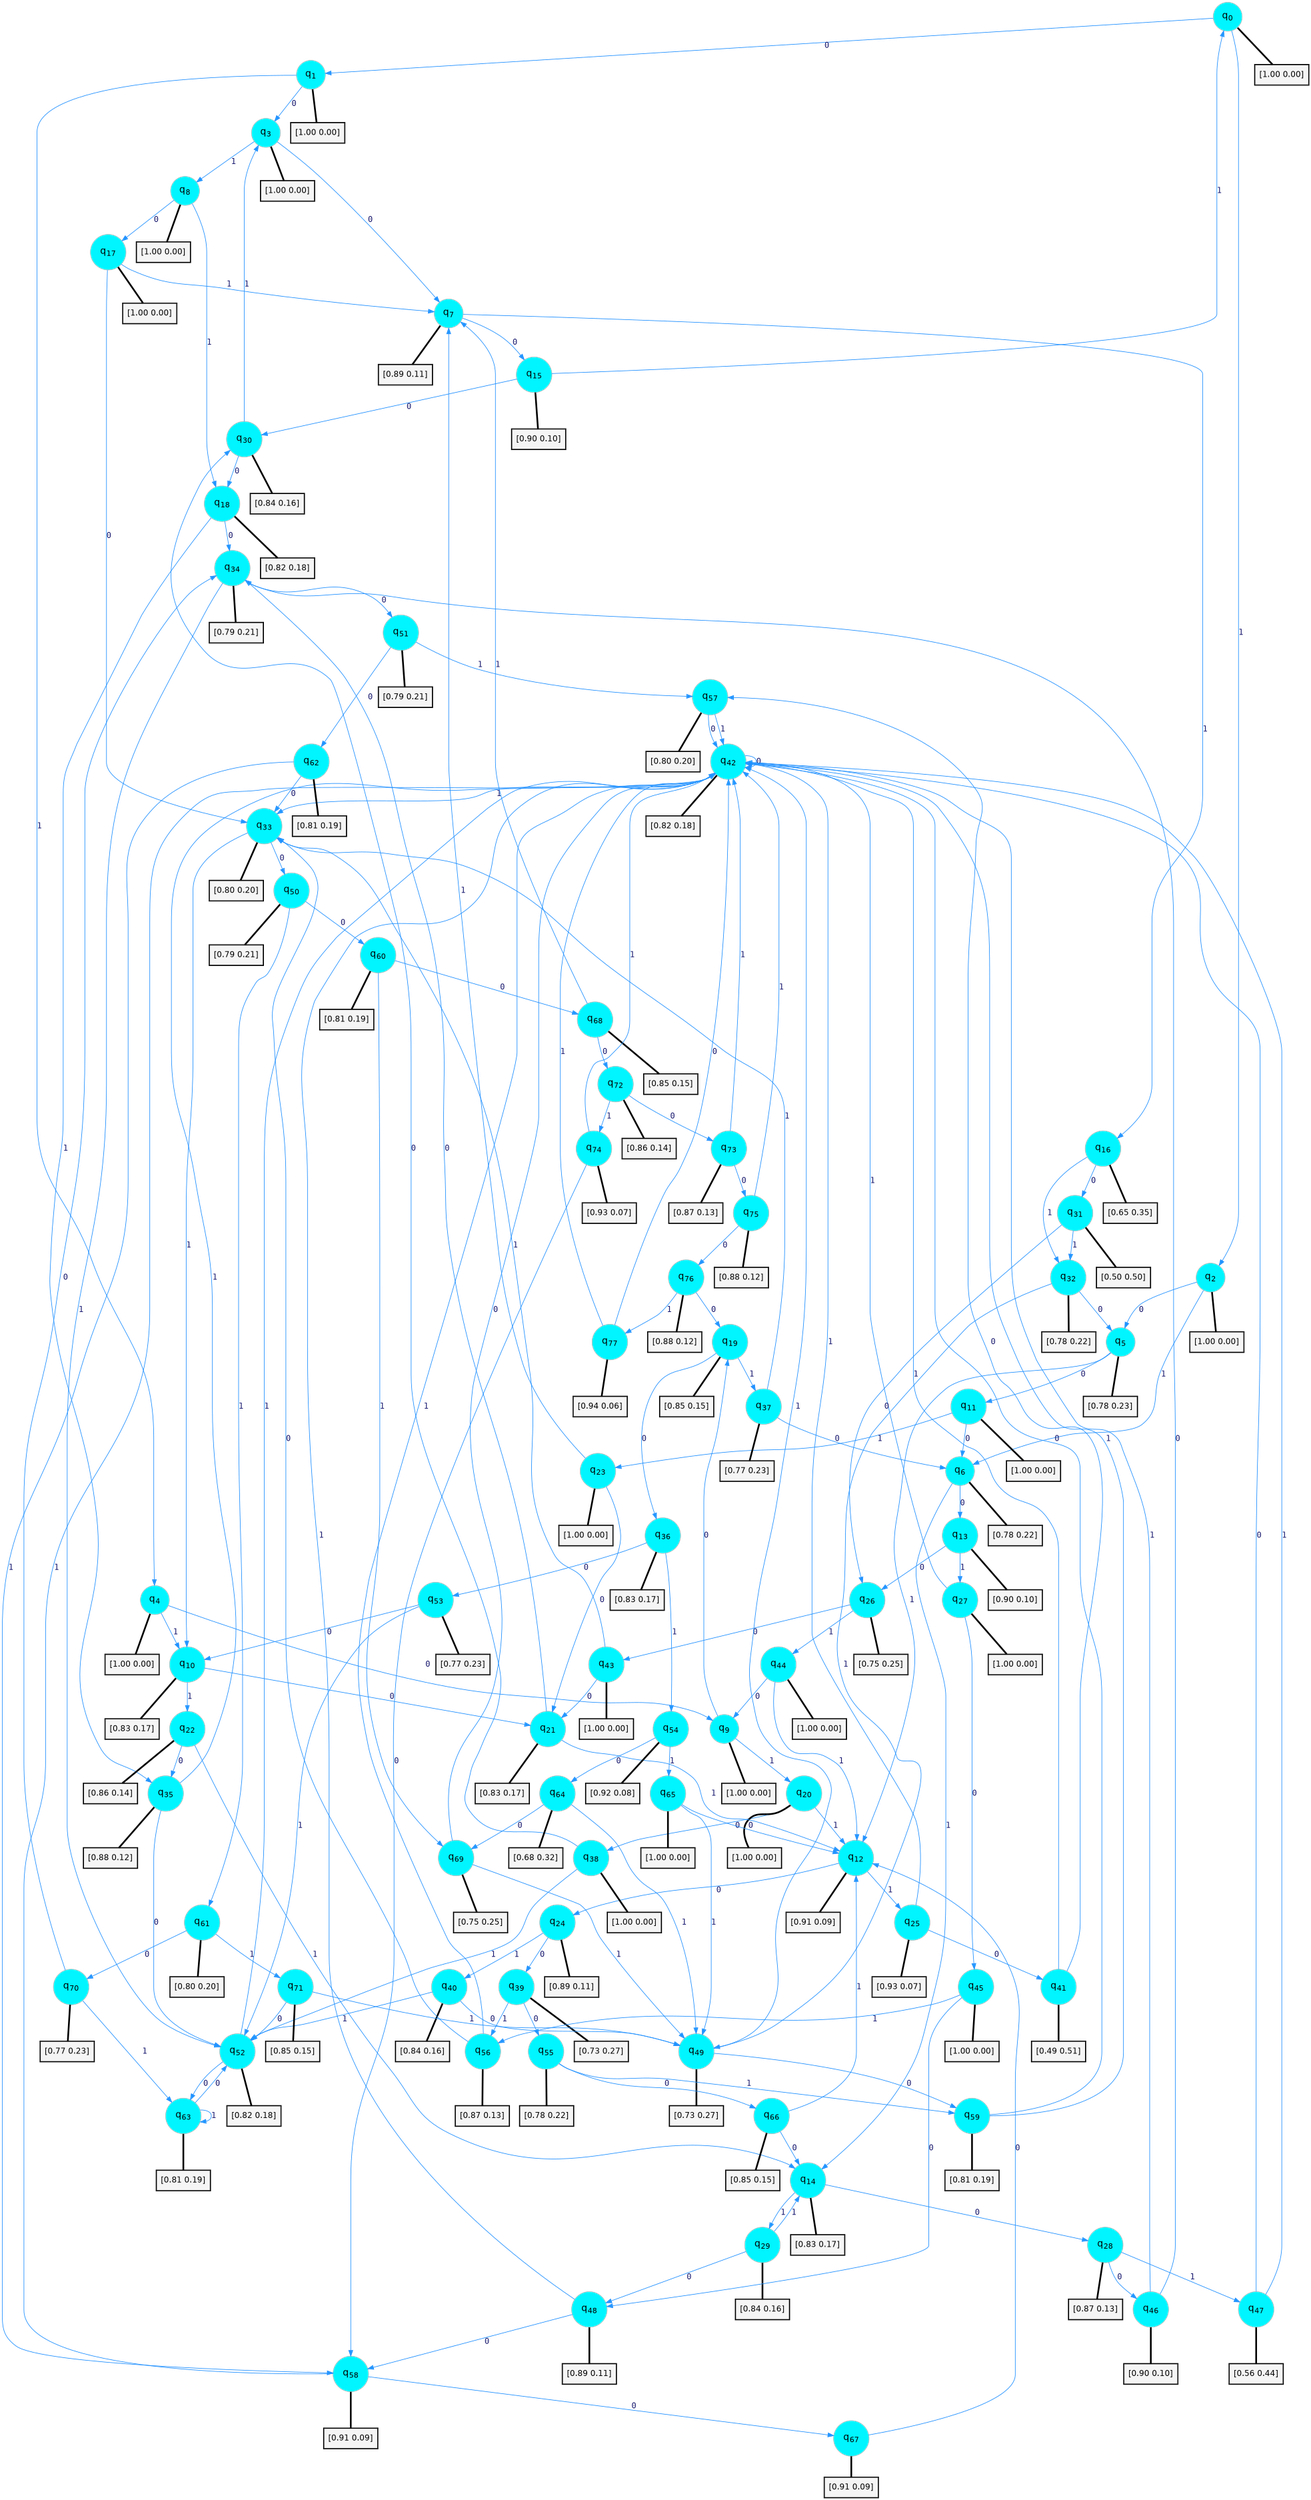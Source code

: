 digraph G {
graph [
bgcolor=transparent, dpi=300, rankdir=TD, size="40,25"];
node [
color=gray, fillcolor=turquoise1, fontcolor=black, fontname=Helvetica, fontsize=16, fontweight=bold, shape=circle, style=filled];
edge [
arrowsize=1, color=dodgerblue1, fontcolor=midnightblue, fontname=courier, fontweight=bold, penwidth=1, style=solid, weight=20];
0[label=<q<SUB>0</SUB>>];
1[label=<q<SUB>1</SUB>>];
2[label=<q<SUB>2</SUB>>];
3[label=<q<SUB>3</SUB>>];
4[label=<q<SUB>4</SUB>>];
5[label=<q<SUB>5</SUB>>];
6[label=<q<SUB>6</SUB>>];
7[label=<q<SUB>7</SUB>>];
8[label=<q<SUB>8</SUB>>];
9[label=<q<SUB>9</SUB>>];
10[label=<q<SUB>10</SUB>>];
11[label=<q<SUB>11</SUB>>];
12[label=<q<SUB>12</SUB>>];
13[label=<q<SUB>13</SUB>>];
14[label=<q<SUB>14</SUB>>];
15[label=<q<SUB>15</SUB>>];
16[label=<q<SUB>16</SUB>>];
17[label=<q<SUB>17</SUB>>];
18[label=<q<SUB>18</SUB>>];
19[label=<q<SUB>19</SUB>>];
20[label=<q<SUB>20</SUB>>];
21[label=<q<SUB>21</SUB>>];
22[label=<q<SUB>22</SUB>>];
23[label=<q<SUB>23</SUB>>];
24[label=<q<SUB>24</SUB>>];
25[label=<q<SUB>25</SUB>>];
26[label=<q<SUB>26</SUB>>];
27[label=<q<SUB>27</SUB>>];
28[label=<q<SUB>28</SUB>>];
29[label=<q<SUB>29</SUB>>];
30[label=<q<SUB>30</SUB>>];
31[label=<q<SUB>31</SUB>>];
32[label=<q<SUB>32</SUB>>];
33[label=<q<SUB>33</SUB>>];
34[label=<q<SUB>34</SUB>>];
35[label=<q<SUB>35</SUB>>];
36[label=<q<SUB>36</SUB>>];
37[label=<q<SUB>37</SUB>>];
38[label=<q<SUB>38</SUB>>];
39[label=<q<SUB>39</SUB>>];
40[label=<q<SUB>40</SUB>>];
41[label=<q<SUB>41</SUB>>];
42[label=<q<SUB>42</SUB>>];
43[label=<q<SUB>43</SUB>>];
44[label=<q<SUB>44</SUB>>];
45[label=<q<SUB>45</SUB>>];
46[label=<q<SUB>46</SUB>>];
47[label=<q<SUB>47</SUB>>];
48[label=<q<SUB>48</SUB>>];
49[label=<q<SUB>49</SUB>>];
50[label=<q<SUB>50</SUB>>];
51[label=<q<SUB>51</SUB>>];
52[label=<q<SUB>52</SUB>>];
53[label=<q<SUB>53</SUB>>];
54[label=<q<SUB>54</SUB>>];
55[label=<q<SUB>55</SUB>>];
56[label=<q<SUB>56</SUB>>];
57[label=<q<SUB>57</SUB>>];
58[label=<q<SUB>58</SUB>>];
59[label=<q<SUB>59</SUB>>];
60[label=<q<SUB>60</SUB>>];
61[label=<q<SUB>61</SUB>>];
62[label=<q<SUB>62</SUB>>];
63[label=<q<SUB>63</SUB>>];
64[label=<q<SUB>64</SUB>>];
65[label=<q<SUB>65</SUB>>];
66[label=<q<SUB>66</SUB>>];
67[label=<q<SUB>67</SUB>>];
68[label=<q<SUB>68</SUB>>];
69[label=<q<SUB>69</SUB>>];
70[label=<q<SUB>70</SUB>>];
71[label=<q<SUB>71</SUB>>];
72[label=<q<SUB>72</SUB>>];
73[label=<q<SUB>73</SUB>>];
74[label=<q<SUB>74</SUB>>];
75[label=<q<SUB>75</SUB>>];
76[label=<q<SUB>76</SUB>>];
77[label=<q<SUB>77</SUB>>];
78[label="[1.00 0.00]", shape=box,fontcolor=black, fontname=Helvetica, fontsize=14, penwidth=2, fillcolor=whitesmoke,color=black];
79[label="[1.00 0.00]", shape=box,fontcolor=black, fontname=Helvetica, fontsize=14, penwidth=2, fillcolor=whitesmoke,color=black];
80[label="[1.00 0.00]", shape=box,fontcolor=black, fontname=Helvetica, fontsize=14, penwidth=2, fillcolor=whitesmoke,color=black];
81[label="[1.00 0.00]", shape=box,fontcolor=black, fontname=Helvetica, fontsize=14, penwidth=2, fillcolor=whitesmoke,color=black];
82[label="[1.00 0.00]", shape=box,fontcolor=black, fontname=Helvetica, fontsize=14, penwidth=2, fillcolor=whitesmoke,color=black];
83[label="[0.78 0.23]", shape=box,fontcolor=black, fontname=Helvetica, fontsize=14, penwidth=2, fillcolor=whitesmoke,color=black];
84[label="[0.78 0.22]", shape=box,fontcolor=black, fontname=Helvetica, fontsize=14, penwidth=2, fillcolor=whitesmoke,color=black];
85[label="[0.89 0.11]", shape=box,fontcolor=black, fontname=Helvetica, fontsize=14, penwidth=2, fillcolor=whitesmoke,color=black];
86[label="[1.00 0.00]", shape=box,fontcolor=black, fontname=Helvetica, fontsize=14, penwidth=2, fillcolor=whitesmoke,color=black];
87[label="[1.00 0.00]", shape=box,fontcolor=black, fontname=Helvetica, fontsize=14, penwidth=2, fillcolor=whitesmoke,color=black];
88[label="[0.83 0.17]", shape=box,fontcolor=black, fontname=Helvetica, fontsize=14, penwidth=2, fillcolor=whitesmoke,color=black];
89[label="[1.00 0.00]", shape=box,fontcolor=black, fontname=Helvetica, fontsize=14, penwidth=2, fillcolor=whitesmoke,color=black];
90[label="[0.91 0.09]", shape=box,fontcolor=black, fontname=Helvetica, fontsize=14, penwidth=2, fillcolor=whitesmoke,color=black];
91[label="[0.90 0.10]", shape=box,fontcolor=black, fontname=Helvetica, fontsize=14, penwidth=2, fillcolor=whitesmoke,color=black];
92[label="[0.83 0.17]", shape=box,fontcolor=black, fontname=Helvetica, fontsize=14, penwidth=2, fillcolor=whitesmoke,color=black];
93[label="[0.90 0.10]", shape=box,fontcolor=black, fontname=Helvetica, fontsize=14, penwidth=2, fillcolor=whitesmoke,color=black];
94[label="[0.65 0.35]", shape=box,fontcolor=black, fontname=Helvetica, fontsize=14, penwidth=2, fillcolor=whitesmoke,color=black];
95[label="[1.00 0.00]", shape=box,fontcolor=black, fontname=Helvetica, fontsize=14, penwidth=2, fillcolor=whitesmoke,color=black];
96[label="[0.82 0.18]", shape=box,fontcolor=black, fontname=Helvetica, fontsize=14, penwidth=2, fillcolor=whitesmoke,color=black];
97[label="[0.85 0.15]", shape=box,fontcolor=black, fontname=Helvetica, fontsize=14, penwidth=2, fillcolor=whitesmoke,color=black];
98[label="[1.00 0.00]", shape=box,fontcolor=black, fontname=Helvetica, fontsize=14, penwidth=2, fillcolor=whitesmoke,color=black];
99[label="[0.83 0.17]", shape=box,fontcolor=black, fontname=Helvetica, fontsize=14, penwidth=2, fillcolor=whitesmoke,color=black];
100[label="[0.86 0.14]", shape=box,fontcolor=black, fontname=Helvetica, fontsize=14, penwidth=2, fillcolor=whitesmoke,color=black];
101[label="[1.00 0.00]", shape=box,fontcolor=black, fontname=Helvetica, fontsize=14, penwidth=2, fillcolor=whitesmoke,color=black];
102[label="[0.89 0.11]", shape=box,fontcolor=black, fontname=Helvetica, fontsize=14, penwidth=2, fillcolor=whitesmoke,color=black];
103[label="[0.93 0.07]", shape=box,fontcolor=black, fontname=Helvetica, fontsize=14, penwidth=2, fillcolor=whitesmoke,color=black];
104[label="[0.75 0.25]", shape=box,fontcolor=black, fontname=Helvetica, fontsize=14, penwidth=2, fillcolor=whitesmoke,color=black];
105[label="[1.00 0.00]", shape=box,fontcolor=black, fontname=Helvetica, fontsize=14, penwidth=2, fillcolor=whitesmoke,color=black];
106[label="[0.87 0.13]", shape=box,fontcolor=black, fontname=Helvetica, fontsize=14, penwidth=2, fillcolor=whitesmoke,color=black];
107[label="[0.84 0.16]", shape=box,fontcolor=black, fontname=Helvetica, fontsize=14, penwidth=2, fillcolor=whitesmoke,color=black];
108[label="[0.84 0.16]", shape=box,fontcolor=black, fontname=Helvetica, fontsize=14, penwidth=2, fillcolor=whitesmoke,color=black];
109[label="[0.50 0.50]", shape=box,fontcolor=black, fontname=Helvetica, fontsize=14, penwidth=2, fillcolor=whitesmoke,color=black];
110[label="[0.78 0.22]", shape=box,fontcolor=black, fontname=Helvetica, fontsize=14, penwidth=2, fillcolor=whitesmoke,color=black];
111[label="[0.80 0.20]", shape=box,fontcolor=black, fontname=Helvetica, fontsize=14, penwidth=2, fillcolor=whitesmoke,color=black];
112[label="[0.79 0.21]", shape=box,fontcolor=black, fontname=Helvetica, fontsize=14, penwidth=2, fillcolor=whitesmoke,color=black];
113[label="[0.88 0.12]", shape=box,fontcolor=black, fontname=Helvetica, fontsize=14, penwidth=2, fillcolor=whitesmoke,color=black];
114[label="[0.83 0.17]", shape=box,fontcolor=black, fontname=Helvetica, fontsize=14, penwidth=2, fillcolor=whitesmoke,color=black];
115[label="[0.77 0.23]", shape=box,fontcolor=black, fontname=Helvetica, fontsize=14, penwidth=2, fillcolor=whitesmoke,color=black];
116[label="[1.00 0.00]", shape=box,fontcolor=black, fontname=Helvetica, fontsize=14, penwidth=2, fillcolor=whitesmoke,color=black];
117[label="[0.73 0.27]", shape=box,fontcolor=black, fontname=Helvetica, fontsize=14, penwidth=2, fillcolor=whitesmoke,color=black];
118[label="[0.84 0.16]", shape=box,fontcolor=black, fontname=Helvetica, fontsize=14, penwidth=2, fillcolor=whitesmoke,color=black];
119[label="[0.49 0.51]", shape=box,fontcolor=black, fontname=Helvetica, fontsize=14, penwidth=2, fillcolor=whitesmoke,color=black];
120[label="[0.82 0.18]", shape=box,fontcolor=black, fontname=Helvetica, fontsize=14, penwidth=2, fillcolor=whitesmoke,color=black];
121[label="[1.00 0.00]", shape=box,fontcolor=black, fontname=Helvetica, fontsize=14, penwidth=2, fillcolor=whitesmoke,color=black];
122[label="[1.00 0.00]", shape=box,fontcolor=black, fontname=Helvetica, fontsize=14, penwidth=2, fillcolor=whitesmoke,color=black];
123[label="[1.00 0.00]", shape=box,fontcolor=black, fontname=Helvetica, fontsize=14, penwidth=2, fillcolor=whitesmoke,color=black];
124[label="[0.90 0.10]", shape=box,fontcolor=black, fontname=Helvetica, fontsize=14, penwidth=2, fillcolor=whitesmoke,color=black];
125[label="[0.56 0.44]", shape=box,fontcolor=black, fontname=Helvetica, fontsize=14, penwidth=2, fillcolor=whitesmoke,color=black];
126[label="[0.89 0.11]", shape=box,fontcolor=black, fontname=Helvetica, fontsize=14, penwidth=2, fillcolor=whitesmoke,color=black];
127[label="[0.73 0.27]", shape=box,fontcolor=black, fontname=Helvetica, fontsize=14, penwidth=2, fillcolor=whitesmoke,color=black];
128[label="[0.79 0.21]", shape=box,fontcolor=black, fontname=Helvetica, fontsize=14, penwidth=2, fillcolor=whitesmoke,color=black];
129[label="[0.79 0.21]", shape=box,fontcolor=black, fontname=Helvetica, fontsize=14, penwidth=2, fillcolor=whitesmoke,color=black];
130[label="[0.82 0.18]", shape=box,fontcolor=black, fontname=Helvetica, fontsize=14, penwidth=2, fillcolor=whitesmoke,color=black];
131[label="[0.77 0.23]", shape=box,fontcolor=black, fontname=Helvetica, fontsize=14, penwidth=2, fillcolor=whitesmoke,color=black];
132[label="[0.92 0.08]", shape=box,fontcolor=black, fontname=Helvetica, fontsize=14, penwidth=2, fillcolor=whitesmoke,color=black];
133[label="[0.78 0.22]", shape=box,fontcolor=black, fontname=Helvetica, fontsize=14, penwidth=2, fillcolor=whitesmoke,color=black];
134[label="[0.87 0.13]", shape=box,fontcolor=black, fontname=Helvetica, fontsize=14, penwidth=2, fillcolor=whitesmoke,color=black];
135[label="[0.80 0.20]", shape=box,fontcolor=black, fontname=Helvetica, fontsize=14, penwidth=2, fillcolor=whitesmoke,color=black];
136[label="[0.91 0.09]", shape=box,fontcolor=black, fontname=Helvetica, fontsize=14, penwidth=2, fillcolor=whitesmoke,color=black];
137[label="[0.81 0.19]", shape=box,fontcolor=black, fontname=Helvetica, fontsize=14, penwidth=2, fillcolor=whitesmoke,color=black];
138[label="[0.81 0.19]", shape=box,fontcolor=black, fontname=Helvetica, fontsize=14, penwidth=2, fillcolor=whitesmoke,color=black];
139[label="[0.80 0.20]", shape=box,fontcolor=black, fontname=Helvetica, fontsize=14, penwidth=2, fillcolor=whitesmoke,color=black];
140[label="[0.81 0.19]", shape=box,fontcolor=black, fontname=Helvetica, fontsize=14, penwidth=2, fillcolor=whitesmoke,color=black];
141[label="[0.81 0.19]", shape=box,fontcolor=black, fontname=Helvetica, fontsize=14, penwidth=2, fillcolor=whitesmoke,color=black];
142[label="[0.68 0.32]", shape=box,fontcolor=black, fontname=Helvetica, fontsize=14, penwidth=2, fillcolor=whitesmoke,color=black];
143[label="[1.00 0.00]", shape=box,fontcolor=black, fontname=Helvetica, fontsize=14, penwidth=2, fillcolor=whitesmoke,color=black];
144[label="[0.85 0.15]", shape=box,fontcolor=black, fontname=Helvetica, fontsize=14, penwidth=2, fillcolor=whitesmoke,color=black];
145[label="[0.91 0.09]", shape=box,fontcolor=black, fontname=Helvetica, fontsize=14, penwidth=2, fillcolor=whitesmoke,color=black];
146[label="[0.85 0.15]", shape=box,fontcolor=black, fontname=Helvetica, fontsize=14, penwidth=2, fillcolor=whitesmoke,color=black];
147[label="[0.75 0.25]", shape=box,fontcolor=black, fontname=Helvetica, fontsize=14, penwidth=2, fillcolor=whitesmoke,color=black];
148[label="[0.77 0.23]", shape=box,fontcolor=black, fontname=Helvetica, fontsize=14, penwidth=2, fillcolor=whitesmoke,color=black];
149[label="[0.85 0.15]", shape=box,fontcolor=black, fontname=Helvetica, fontsize=14, penwidth=2, fillcolor=whitesmoke,color=black];
150[label="[0.86 0.14]", shape=box,fontcolor=black, fontname=Helvetica, fontsize=14, penwidth=2, fillcolor=whitesmoke,color=black];
151[label="[0.87 0.13]", shape=box,fontcolor=black, fontname=Helvetica, fontsize=14, penwidth=2, fillcolor=whitesmoke,color=black];
152[label="[0.93 0.07]", shape=box,fontcolor=black, fontname=Helvetica, fontsize=14, penwidth=2, fillcolor=whitesmoke,color=black];
153[label="[0.88 0.12]", shape=box,fontcolor=black, fontname=Helvetica, fontsize=14, penwidth=2, fillcolor=whitesmoke,color=black];
154[label="[0.88 0.12]", shape=box,fontcolor=black, fontname=Helvetica, fontsize=14, penwidth=2, fillcolor=whitesmoke,color=black];
155[label="[0.94 0.06]", shape=box,fontcolor=black, fontname=Helvetica, fontsize=14, penwidth=2, fillcolor=whitesmoke,color=black];
0->1 [label=0];
0->2 [label=1];
0->78 [arrowhead=none, penwidth=3,color=black];
1->3 [label=0];
1->4 [label=1];
1->79 [arrowhead=none, penwidth=3,color=black];
2->5 [label=0];
2->6 [label=1];
2->80 [arrowhead=none, penwidth=3,color=black];
3->7 [label=0];
3->8 [label=1];
3->81 [arrowhead=none, penwidth=3,color=black];
4->9 [label=0];
4->10 [label=1];
4->82 [arrowhead=none, penwidth=3,color=black];
5->11 [label=0];
5->12 [label=1];
5->83 [arrowhead=none, penwidth=3,color=black];
6->13 [label=0];
6->14 [label=1];
6->84 [arrowhead=none, penwidth=3,color=black];
7->15 [label=0];
7->16 [label=1];
7->85 [arrowhead=none, penwidth=3,color=black];
8->17 [label=0];
8->18 [label=1];
8->86 [arrowhead=none, penwidth=3,color=black];
9->19 [label=0];
9->20 [label=1];
9->87 [arrowhead=none, penwidth=3,color=black];
10->21 [label=0];
10->22 [label=1];
10->88 [arrowhead=none, penwidth=3,color=black];
11->6 [label=0];
11->23 [label=1];
11->89 [arrowhead=none, penwidth=3,color=black];
12->24 [label=0];
12->25 [label=1];
12->90 [arrowhead=none, penwidth=3,color=black];
13->26 [label=0];
13->27 [label=1];
13->91 [arrowhead=none, penwidth=3,color=black];
14->28 [label=0];
14->29 [label=1];
14->92 [arrowhead=none, penwidth=3,color=black];
15->30 [label=0];
15->0 [label=1];
15->93 [arrowhead=none, penwidth=3,color=black];
16->31 [label=0];
16->32 [label=1];
16->94 [arrowhead=none, penwidth=3,color=black];
17->33 [label=0];
17->7 [label=1];
17->95 [arrowhead=none, penwidth=3,color=black];
18->34 [label=0];
18->35 [label=1];
18->96 [arrowhead=none, penwidth=3,color=black];
19->36 [label=0];
19->37 [label=1];
19->97 [arrowhead=none, penwidth=3,color=black];
20->38 [label=0];
20->12 [label=1];
20->98 [arrowhead=none, penwidth=3,color=black];
21->34 [label=0];
21->12 [label=1];
21->99 [arrowhead=none, penwidth=3,color=black];
22->35 [label=0];
22->14 [label=1];
22->100 [arrowhead=none, penwidth=3,color=black];
23->21 [label=0];
23->7 [label=1];
23->101 [arrowhead=none, penwidth=3,color=black];
24->39 [label=0];
24->40 [label=1];
24->102 [arrowhead=none, penwidth=3,color=black];
25->41 [label=0];
25->42 [label=1];
25->103 [arrowhead=none, penwidth=3,color=black];
26->43 [label=0];
26->44 [label=1];
26->104 [arrowhead=none, penwidth=3,color=black];
27->45 [label=0];
27->42 [label=1];
27->105 [arrowhead=none, penwidth=3,color=black];
28->46 [label=0];
28->47 [label=1];
28->106 [arrowhead=none, penwidth=3,color=black];
29->48 [label=0];
29->14 [label=1];
29->107 [arrowhead=none, penwidth=3,color=black];
30->18 [label=0];
30->3 [label=1];
30->108 [arrowhead=none, penwidth=3,color=black];
31->26 [label=0];
31->32 [label=1];
31->109 [arrowhead=none, penwidth=3,color=black];
32->5 [label=0];
32->49 [label=1];
32->110 [arrowhead=none, penwidth=3,color=black];
33->50 [label=0];
33->10 [label=1];
33->111 [arrowhead=none, penwidth=3,color=black];
34->51 [label=0];
34->52 [label=1];
34->112 [arrowhead=none, penwidth=3,color=black];
35->52 [label=0];
35->42 [label=1];
35->113 [arrowhead=none, penwidth=3,color=black];
36->53 [label=0];
36->54 [label=1];
36->114 [arrowhead=none, penwidth=3,color=black];
37->6 [label=0];
37->33 [label=1];
37->115 [arrowhead=none, penwidth=3,color=black];
38->30 [label=0];
38->52 [label=1];
38->116 [arrowhead=none, penwidth=3,color=black];
39->55 [label=0];
39->56 [label=1];
39->117 [arrowhead=none, penwidth=3,color=black];
40->49 [label=0];
40->52 [label=1];
40->118 [arrowhead=none, penwidth=3,color=black];
41->57 [label=0];
41->42 [label=1];
41->119 [arrowhead=none, penwidth=3,color=black];
42->42 [label=0];
42->33 [label=1];
42->120 [arrowhead=none, penwidth=3,color=black];
43->21 [label=0];
43->33 [label=1];
43->121 [arrowhead=none, penwidth=3,color=black];
44->9 [label=0];
44->12 [label=1];
44->122 [arrowhead=none, penwidth=3,color=black];
45->48 [label=0];
45->56 [label=1];
45->123 [arrowhead=none, penwidth=3,color=black];
46->34 [label=0];
46->42 [label=1];
46->124 [arrowhead=none, penwidth=3,color=black];
47->42 [label=0];
47->42 [label=1];
47->125 [arrowhead=none, penwidth=3,color=black];
48->58 [label=0];
48->42 [label=1];
48->126 [arrowhead=none, penwidth=3,color=black];
49->59 [label=0];
49->42 [label=1];
49->127 [arrowhead=none, penwidth=3,color=black];
50->60 [label=0];
50->61 [label=1];
50->128 [arrowhead=none, penwidth=3,color=black];
51->62 [label=0];
51->57 [label=1];
51->129 [arrowhead=none, penwidth=3,color=black];
52->63 [label=0];
52->42 [label=1];
52->130 [arrowhead=none, penwidth=3,color=black];
53->10 [label=0];
53->52 [label=1];
53->131 [arrowhead=none, penwidth=3,color=black];
54->64 [label=0];
54->65 [label=1];
54->132 [arrowhead=none, penwidth=3,color=black];
55->66 [label=0];
55->59 [label=1];
55->133 [arrowhead=none, penwidth=3,color=black];
56->33 [label=0];
56->42 [label=1];
56->134 [arrowhead=none, penwidth=3,color=black];
57->42 [label=0];
57->42 [label=1];
57->135 [arrowhead=none, penwidth=3,color=black];
58->67 [label=0];
58->42 [label=1];
58->136 [arrowhead=none, penwidth=3,color=black];
59->42 [label=0];
59->42 [label=1];
59->137 [arrowhead=none, penwidth=3,color=black];
60->68 [label=0];
60->69 [label=1];
60->138 [arrowhead=none, penwidth=3,color=black];
61->70 [label=0];
61->71 [label=1];
61->139 [arrowhead=none, penwidth=3,color=black];
62->33 [label=0];
62->58 [label=1];
62->140 [arrowhead=none, penwidth=3,color=black];
63->52 [label=0];
63->63 [label=1];
63->141 [arrowhead=none, penwidth=3,color=black];
64->69 [label=0];
64->49 [label=1];
64->142 [arrowhead=none, penwidth=3,color=black];
65->12 [label=0];
65->49 [label=1];
65->143 [arrowhead=none, penwidth=3,color=black];
66->14 [label=0];
66->12 [label=1];
66->144 [arrowhead=none, penwidth=3,color=black];
67->12 [label=0];
67->145 [arrowhead=none, penwidth=3,color=black];
68->72 [label=0];
68->7 [label=1];
68->146 [arrowhead=none, penwidth=3,color=black];
69->42 [label=0];
69->49 [label=1];
69->147 [arrowhead=none, penwidth=3,color=black];
70->34 [label=0];
70->63 [label=1];
70->148 [arrowhead=none, penwidth=3,color=black];
71->52 [label=0];
71->49 [label=1];
71->149 [arrowhead=none, penwidth=3,color=black];
72->73 [label=0];
72->74 [label=1];
72->150 [arrowhead=none, penwidth=3,color=black];
73->75 [label=0];
73->42 [label=1];
73->151 [arrowhead=none, penwidth=3,color=black];
74->58 [label=0];
74->42 [label=1];
74->152 [arrowhead=none, penwidth=3,color=black];
75->76 [label=0];
75->42 [label=1];
75->153 [arrowhead=none, penwidth=3,color=black];
76->19 [label=0];
76->77 [label=1];
76->154 [arrowhead=none, penwidth=3,color=black];
77->42 [label=0];
77->42 [label=1];
77->155 [arrowhead=none, penwidth=3,color=black];
}
